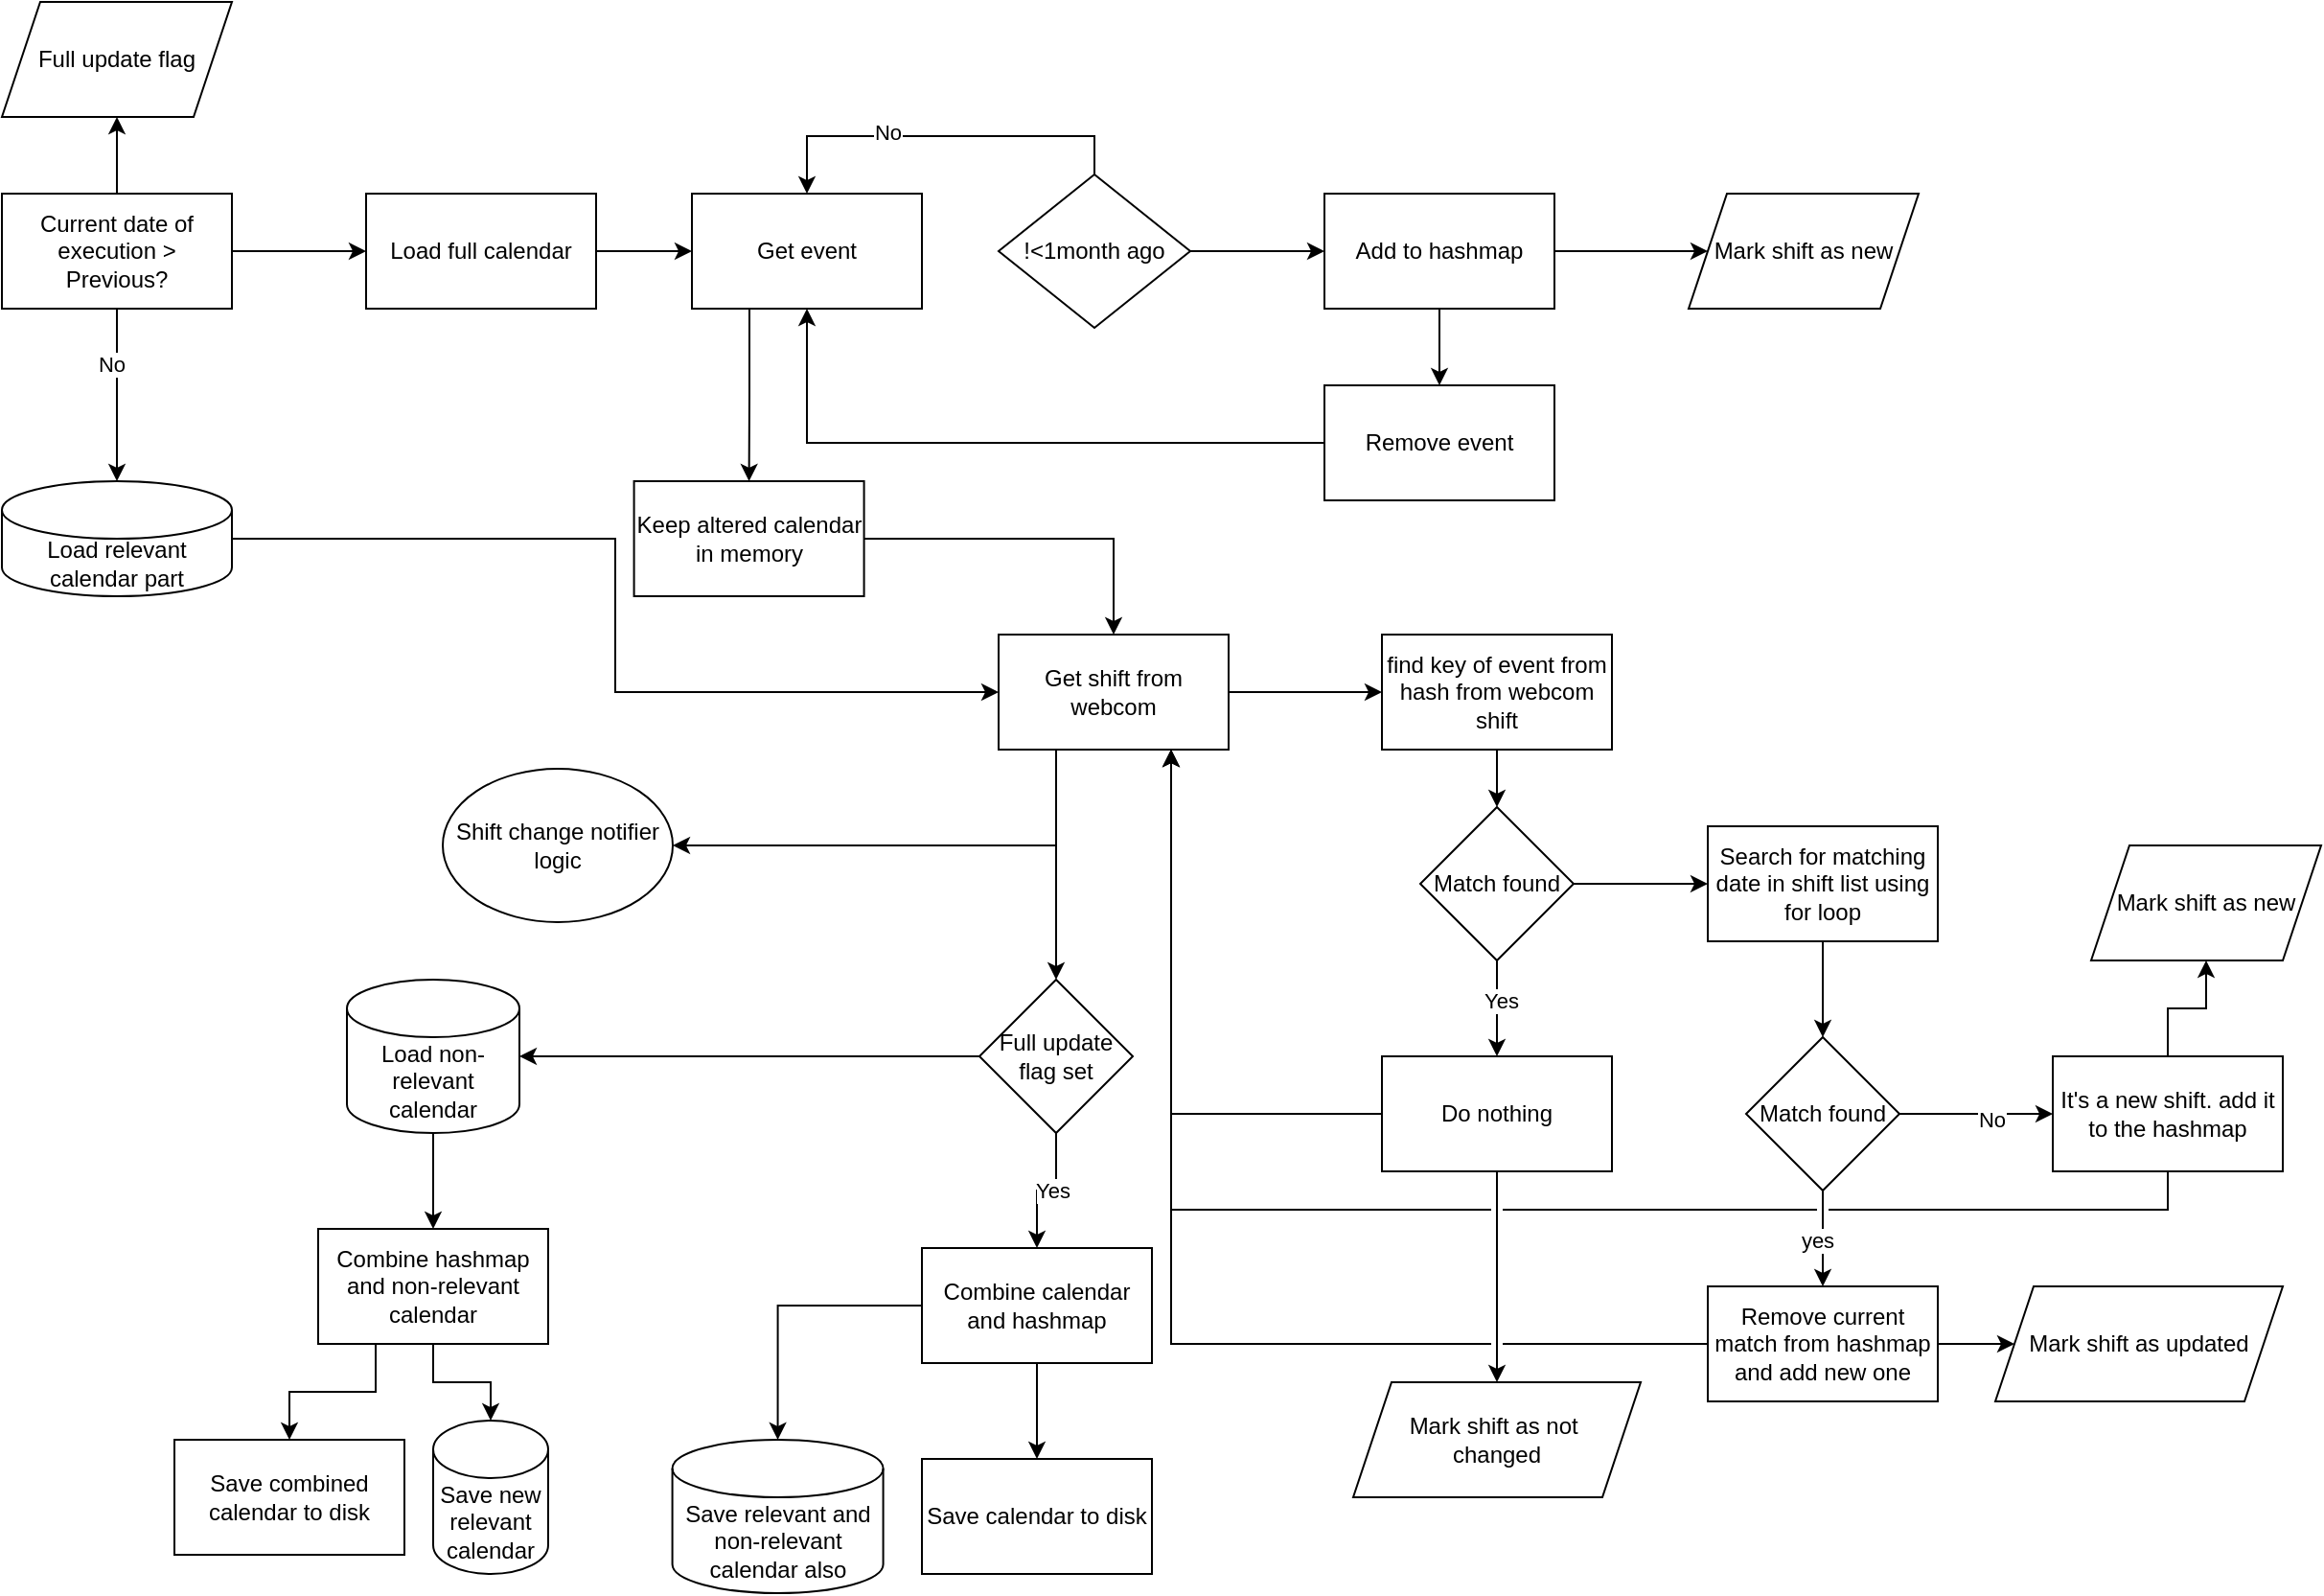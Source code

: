 <mxfile version="26.1.1">
  <diagram name="Pagina-1" id="-gbmmKOFgerlawYip4s0">
    <mxGraphModel dx="2261" dy="839" grid="1" gridSize="10" guides="1" tooltips="1" connect="1" arrows="1" fold="1" page="1" pageScale="1" pageWidth="827" pageHeight="1169" math="0" shadow="0">
      <root>
        <mxCell id="0" />
        <mxCell id="1" parent="0" />
        <mxCell id="T44ZDMxPfbIAiHcCGsCe-4" value="" style="edgeStyle=orthogonalEdgeStyle;rounded=0;orthogonalLoop=1;jettySize=auto;html=1;" edge="1" parent="1" source="T44ZDMxPfbIAiHcCGsCe-1" target="T44ZDMxPfbIAiHcCGsCe-3">
          <mxGeometry relative="1" as="geometry" />
        </mxCell>
        <mxCell id="T44ZDMxPfbIAiHcCGsCe-1" value="Load full calendar" style="rounded=0;whiteSpace=wrap;html=1;" vertex="1" parent="1">
          <mxGeometry x="110" y="310" width="120" height="60" as="geometry" />
        </mxCell>
        <mxCell id="T44ZDMxPfbIAiHcCGsCe-5" style="edgeStyle=orthogonalEdgeStyle;rounded=0;orthogonalLoop=1;jettySize=auto;html=1;exitX=0.5;exitY=0;exitDx=0;exitDy=0;entryX=0.5;entryY=0;entryDx=0;entryDy=0;" edge="1" parent="1" source="T44ZDMxPfbIAiHcCGsCe-2" target="T44ZDMxPfbIAiHcCGsCe-3">
          <mxGeometry relative="1" as="geometry" />
        </mxCell>
        <mxCell id="T44ZDMxPfbIAiHcCGsCe-6" value="No" style="edgeLabel;html=1;align=center;verticalAlign=middle;resizable=0;points=[];" vertex="1" connectable="0" parent="T44ZDMxPfbIAiHcCGsCe-5">
          <mxGeometry x="0.281" y="-2" relative="1" as="geometry">
            <mxPoint as="offset" />
          </mxGeometry>
        </mxCell>
        <mxCell id="T44ZDMxPfbIAiHcCGsCe-8" value="" style="edgeStyle=orthogonalEdgeStyle;rounded=0;orthogonalLoop=1;jettySize=auto;html=1;" edge="1" parent="1" source="T44ZDMxPfbIAiHcCGsCe-2" target="T44ZDMxPfbIAiHcCGsCe-7">
          <mxGeometry relative="1" as="geometry" />
        </mxCell>
        <mxCell id="T44ZDMxPfbIAiHcCGsCe-2" value="!&amp;lt;1month ago" style="rhombus;whiteSpace=wrap;html=1;" vertex="1" parent="1">
          <mxGeometry x="440" y="300" width="100" height="80" as="geometry" />
        </mxCell>
        <mxCell id="T44ZDMxPfbIAiHcCGsCe-13" style="edgeStyle=orthogonalEdgeStyle;rounded=0;orthogonalLoop=1;jettySize=auto;html=1;exitX=0.25;exitY=1;exitDx=0;exitDy=0;" edge="1" parent="1" source="T44ZDMxPfbIAiHcCGsCe-3" target="T44ZDMxPfbIAiHcCGsCe-14">
          <mxGeometry relative="1" as="geometry">
            <mxPoint x="309.788" y="470.0" as="targetPoint" />
          </mxGeometry>
        </mxCell>
        <mxCell id="T44ZDMxPfbIAiHcCGsCe-3" value="Get event" style="rounded=0;whiteSpace=wrap;html=1;" vertex="1" parent="1">
          <mxGeometry x="280" y="310" width="120" height="60" as="geometry" />
        </mxCell>
        <mxCell id="T44ZDMxPfbIAiHcCGsCe-11" value="" style="edgeStyle=orthogonalEdgeStyle;rounded=0;orthogonalLoop=1;jettySize=auto;html=1;" edge="1" parent="1" source="T44ZDMxPfbIAiHcCGsCe-7" target="T44ZDMxPfbIAiHcCGsCe-10">
          <mxGeometry relative="1" as="geometry" />
        </mxCell>
        <mxCell id="T44ZDMxPfbIAiHcCGsCe-77" value="" style="edgeStyle=orthogonalEdgeStyle;rounded=0;orthogonalLoop=1;jettySize=auto;html=1;" edge="1" parent="1" source="T44ZDMxPfbIAiHcCGsCe-7">
          <mxGeometry relative="1" as="geometry">
            <mxPoint x="810" y="340" as="targetPoint" />
          </mxGeometry>
        </mxCell>
        <mxCell id="T44ZDMxPfbIAiHcCGsCe-7" value="Add to hashmap" style="rounded=0;whiteSpace=wrap;html=1;" vertex="1" parent="1">
          <mxGeometry x="610" y="310" width="120" height="60" as="geometry" />
        </mxCell>
        <mxCell id="T44ZDMxPfbIAiHcCGsCe-12" style="edgeStyle=orthogonalEdgeStyle;rounded=0;orthogonalLoop=1;jettySize=auto;html=1;exitX=0;exitY=0.5;exitDx=0;exitDy=0;entryX=0.5;entryY=1;entryDx=0;entryDy=0;" edge="1" parent="1" source="T44ZDMxPfbIAiHcCGsCe-10" target="T44ZDMxPfbIAiHcCGsCe-3">
          <mxGeometry relative="1" as="geometry" />
        </mxCell>
        <mxCell id="T44ZDMxPfbIAiHcCGsCe-10" value="Remove event" style="rounded=0;whiteSpace=wrap;html=1;" vertex="1" parent="1">
          <mxGeometry x="610" y="410" width="120" height="60" as="geometry" />
        </mxCell>
        <mxCell id="T44ZDMxPfbIAiHcCGsCe-16" value="" style="edgeStyle=orthogonalEdgeStyle;rounded=0;orthogonalLoop=1;jettySize=auto;html=1;" edge="1" parent="1" source="T44ZDMxPfbIAiHcCGsCe-14" target="T44ZDMxPfbIAiHcCGsCe-15">
          <mxGeometry relative="1" as="geometry" />
        </mxCell>
        <mxCell id="T44ZDMxPfbIAiHcCGsCe-14" value="Keep altered calendar in memory" style="rounded=0;whiteSpace=wrap;html=1;" vertex="1" parent="1">
          <mxGeometry x="249.788" y="460.0" width="120" height="60" as="geometry" />
        </mxCell>
        <mxCell id="T44ZDMxPfbIAiHcCGsCe-18" value="" style="edgeStyle=orthogonalEdgeStyle;rounded=0;orthogonalLoop=1;jettySize=auto;html=1;" edge="1" parent="1" source="T44ZDMxPfbIAiHcCGsCe-15" target="T44ZDMxPfbIAiHcCGsCe-17">
          <mxGeometry relative="1" as="geometry" />
        </mxCell>
        <mxCell id="T44ZDMxPfbIAiHcCGsCe-83" style="edgeStyle=orthogonalEdgeStyle;rounded=0;orthogonalLoop=1;jettySize=auto;html=1;exitX=0.25;exitY=1;exitDx=0;exitDy=0;entryX=1;entryY=0.5;entryDx=0;entryDy=0;" edge="1" parent="1" source="T44ZDMxPfbIAiHcCGsCe-15" target="T44ZDMxPfbIAiHcCGsCe-82">
          <mxGeometry relative="1" as="geometry" />
        </mxCell>
        <mxCell id="T44ZDMxPfbIAiHcCGsCe-84" style="edgeStyle=orthogonalEdgeStyle;rounded=0;orthogonalLoop=1;jettySize=auto;html=1;exitX=0.25;exitY=1;exitDx=0;exitDy=0;entryX=0.5;entryY=0;entryDx=0;entryDy=0;" edge="1" parent="1" source="T44ZDMxPfbIAiHcCGsCe-15" target="T44ZDMxPfbIAiHcCGsCe-49">
          <mxGeometry relative="1" as="geometry" />
        </mxCell>
        <mxCell id="T44ZDMxPfbIAiHcCGsCe-15" value="Get shift from webcom" style="whiteSpace=wrap;html=1;rounded=0;" vertex="1" parent="1">
          <mxGeometry x="439.998" y="540.0" width="120" height="60" as="geometry" />
        </mxCell>
        <mxCell id="T44ZDMxPfbIAiHcCGsCe-20" value="" style="edgeStyle=orthogonalEdgeStyle;rounded=0;orthogonalLoop=1;jettySize=auto;html=1;" edge="1" parent="1" source="T44ZDMxPfbIAiHcCGsCe-17" target="T44ZDMxPfbIAiHcCGsCe-19">
          <mxGeometry relative="1" as="geometry" />
        </mxCell>
        <mxCell id="T44ZDMxPfbIAiHcCGsCe-17" value="find key of event from hash from webcom shift" style="rounded=0;whiteSpace=wrap;html=1;" vertex="1" parent="1">
          <mxGeometry x="640" y="540" width="120" height="60" as="geometry" />
        </mxCell>
        <mxCell id="T44ZDMxPfbIAiHcCGsCe-22" value="" style="edgeStyle=orthogonalEdgeStyle;rounded=0;orthogonalLoop=1;jettySize=auto;html=1;" edge="1" parent="1" source="T44ZDMxPfbIAiHcCGsCe-19" target="T44ZDMxPfbIAiHcCGsCe-21">
          <mxGeometry relative="1" as="geometry" />
        </mxCell>
        <mxCell id="T44ZDMxPfbIAiHcCGsCe-24" value="Yes" style="edgeLabel;html=1;align=center;verticalAlign=middle;resizable=0;points=[];" vertex="1" connectable="0" parent="T44ZDMxPfbIAiHcCGsCe-22">
          <mxGeometry x="-0.169" y="2" relative="1" as="geometry">
            <mxPoint as="offset" />
          </mxGeometry>
        </mxCell>
        <mxCell id="T44ZDMxPfbIAiHcCGsCe-26" value="" style="edgeStyle=orthogonalEdgeStyle;rounded=0;orthogonalLoop=1;jettySize=auto;html=1;" edge="1" parent="1" source="T44ZDMxPfbIAiHcCGsCe-19" target="T44ZDMxPfbIAiHcCGsCe-25">
          <mxGeometry relative="1" as="geometry" />
        </mxCell>
        <mxCell id="T44ZDMxPfbIAiHcCGsCe-19" value="Match found" style="rhombus;whiteSpace=wrap;html=1;" vertex="1" parent="1">
          <mxGeometry x="660" y="630" width="80" height="80" as="geometry" />
        </mxCell>
        <mxCell id="T44ZDMxPfbIAiHcCGsCe-23" style="edgeStyle=orthogonalEdgeStyle;rounded=0;orthogonalLoop=1;jettySize=auto;html=1;exitX=0;exitY=0.5;exitDx=0;exitDy=0;entryX=0.75;entryY=1;entryDx=0;entryDy=0;" edge="1" parent="1" source="T44ZDMxPfbIAiHcCGsCe-21" target="T44ZDMxPfbIAiHcCGsCe-15">
          <mxGeometry relative="1" as="geometry" />
        </mxCell>
        <mxCell id="T44ZDMxPfbIAiHcCGsCe-73" value="" style="edgeStyle=orthogonalEdgeStyle;rounded=0;orthogonalLoop=1;jettySize=auto;html=1;" edge="1" parent="1" source="T44ZDMxPfbIAiHcCGsCe-21" target="T44ZDMxPfbIAiHcCGsCe-72">
          <mxGeometry relative="1" as="geometry" />
        </mxCell>
        <mxCell id="T44ZDMxPfbIAiHcCGsCe-21" value="Do nothing" style="rounded=0;whiteSpace=wrap;html=1;" vertex="1" parent="1">
          <mxGeometry x="640" y="760" width="120" height="60" as="geometry" />
        </mxCell>
        <mxCell id="T44ZDMxPfbIAiHcCGsCe-28" value="" style="edgeStyle=orthogonalEdgeStyle;rounded=0;orthogonalLoop=1;jettySize=auto;html=1;" edge="1" parent="1" source="T44ZDMxPfbIAiHcCGsCe-25" target="T44ZDMxPfbIAiHcCGsCe-27">
          <mxGeometry relative="1" as="geometry" />
        </mxCell>
        <mxCell id="T44ZDMxPfbIAiHcCGsCe-25" value="Search for matching date in shift list using for loop" style="rounded=0;whiteSpace=wrap;html=1;" vertex="1" parent="1">
          <mxGeometry x="810" y="640" width="120" height="60" as="geometry" />
        </mxCell>
        <mxCell id="T44ZDMxPfbIAiHcCGsCe-30" value="" style="edgeStyle=orthogonalEdgeStyle;rounded=0;orthogonalLoop=1;jettySize=auto;html=1;" edge="1" parent="1" source="T44ZDMxPfbIAiHcCGsCe-27" target="T44ZDMxPfbIAiHcCGsCe-29">
          <mxGeometry relative="1" as="geometry" />
        </mxCell>
        <mxCell id="T44ZDMxPfbIAiHcCGsCe-31" value="No" style="edgeLabel;html=1;align=center;verticalAlign=middle;resizable=0;points=[];" vertex="1" connectable="0" parent="T44ZDMxPfbIAiHcCGsCe-30">
          <mxGeometry x="0.192" y="-3" relative="1" as="geometry">
            <mxPoint as="offset" />
          </mxGeometry>
        </mxCell>
        <mxCell id="T44ZDMxPfbIAiHcCGsCe-34" value="" style="edgeStyle=orthogonalEdgeStyle;rounded=0;orthogonalLoop=1;jettySize=auto;html=1;" edge="1" parent="1" source="T44ZDMxPfbIAiHcCGsCe-27" target="T44ZDMxPfbIAiHcCGsCe-33">
          <mxGeometry relative="1" as="geometry" />
        </mxCell>
        <mxCell id="T44ZDMxPfbIAiHcCGsCe-35" value="yes" style="edgeLabel;html=1;align=center;verticalAlign=middle;resizable=0;points=[];" vertex="1" connectable="0" parent="T44ZDMxPfbIAiHcCGsCe-34">
          <mxGeometry x="0.025" y="-3" relative="1" as="geometry">
            <mxPoint as="offset" />
          </mxGeometry>
        </mxCell>
        <mxCell id="T44ZDMxPfbIAiHcCGsCe-27" value="Match found" style="rhombus;whiteSpace=wrap;html=1;" vertex="1" parent="1">
          <mxGeometry x="830" y="750" width="80" height="80" as="geometry" />
        </mxCell>
        <mxCell id="T44ZDMxPfbIAiHcCGsCe-32" style="edgeStyle=orthogonalEdgeStyle;rounded=0;orthogonalLoop=1;jettySize=auto;html=1;exitX=0.5;exitY=1;exitDx=0;exitDy=0;entryX=0.75;entryY=1;entryDx=0;entryDy=0;jumpStyle=gap;" edge="1" parent="1" source="T44ZDMxPfbIAiHcCGsCe-29" target="T44ZDMxPfbIAiHcCGsCe-15">
          <mxGeometry relative="1" as="geometry" />
        </mxCell>
        <mxCell id="T44ZDMxPfbIAiHcCGsCe-67" value="" style="edgeStyle=orthogonalEdgeStyle;rounded=0;orthogonalLoop=1;jettySize=auto;html=1;" edge="1" parent="1" source="T44ZDMxPfbIAiHcCGsCe-29" target="T44ZDMxPfbIAiHcCGsCe-66">
          <mxGeometry relative="1" as="geometry" />
        </mxCell>
        <mxCell id="T44ZDMxPfbIAiHcCGsCe-29" value="It&#39;s a new shift. add it to the hashmap" style="rounded=0;whiteSpace=wrap;html=1;" vertex="1" parent="1">
          <mxGeometry x="990" y="760" width="120" height="60" as="geometry" />
        </mxCell>
        <mxCell id="T44ZDMxPfbIAiHcCGsCe-36" style="edgeStyle=orthogonalEdgeStyle;rounded=0;orthogonalLoop=1;jettySize=auto;html=1;exitX=0;exitY=0.5;exitDx=0;exitDy=0;entryX=0.75;entryY=1;entryDx=0;entryDy=0;jumpStyle=gap;" edge="1" parent="1" source="T44ZDMxPfbIAiHcCGsCe-33" target="T44ZDMxPfbIAiHcCGsCe-15">
          <mxGeometry relative="1" as="geometry" />
        </mxCell>
        <mxCell id="T44ZDMxPfbIAiHcCGsCe-71" value="" style="edgeStyle=orthogonalEdgeStyle;rounded=0;orthogonalLoop=1;jettySize=auto;html=1;" edge="1" parent="1" source="T44ZDMxPfbIAiHcCGsCe-33" target="T44ZDMxPfbIAiHcCGsCe-70">
          <mxGeometry relative="1" as="geometry" />
        </mxCell>
        <mxCell id="T44ZDMxPfbIAiHcCGsCe-33" value="Remove current match from hashmap and add new one" style="rounded=0;whiteSpace=wrap;html=1;" vertex="1" parent="1">
          <mxGeometry x="810" y="880" width="120" height="60" as="geometry" />
        </mxCell>
        <mxCell id="T44ZDMxPfbIAiHcCGsCe-40" value="" style="edgeStyle=orthogonalEdgeStyle;rounded=0;orthogonalLoop=1;jettySize=auto;html=1;" edge="1" parent="1" source="T44ZDMxPfbIAiHcCGsCe-37" target="T44ZDMxPfbIAiHcCGsCe-38">
          <mxGeometry relative="1" as="geometry" />
        </mxCell>
        <mxCell id="T44ZDMxPfbIAiHcCGsCe-37" value="Combine calendar and hashmap" style="rounded=0;whiteSpace=wrap;html=1;" vertex="1" parent="1">
          <mxGeometry x="400" y="860" width="120" height="60" as="geometry" />
        </mxCell>
        <mxCell id="T44ZDMxPfbIAiHcCGsCe-38" value="Save calendar to disk" style="rounded=0;whiteSpace=wrap;html=1;" vertex="1" parent="1">
          <mxGeometry x="400" y="970" width="120" height="60" as="geometry" />
        </mxCell>
        <mxCell id="T44ZDMxPfbIAiHcCGsCe-44" style="edgeStyle=orthogonalEdgeStyle;rounded=0;orthogonalLoop=1;jettySize=auto;html=1;exitX=1;exitY=0.5;exitDx=0;exitDy=0;entryX=0;entryY=0.5;entryDx=0;entryDy=0;" edge="1" parent="1" source="T44ZDMxPfbIAiHcCGsCe-43" target="T44ZDMxPfbIAiHcCGsCe-1">
          <mxGeometry relative="1" as="geometry" />
        </mxCell>
        <mxCell id="T44ZDMxPfbIAiHcCGsCe-51" value="" style="edgeStyle=orthogonalEdgeStyle;rounded=0;orthogonalLoop=1;jettySize=auto;html=1;" edge="1" parent="1" source="T44ZDMxPfbIAiHcCGsCe-43" target="T44ZDMxPfbIAiHcCGsCe-50">
          <mxGeometry relative="1" as="geometry" />
        </mxCell>
        <mxCell id="T44ZDMxPfbIAiHcCGsCe-43" value="Current date of execution &amp;gt; Previous?" style="rounded=0;whiteSpace=wrap;html=1;" vertex="1" parent="1">
          <mxGeometry x="-80" y="310" width="120" height="60" as="geometry" />
        </mxCell>
        <mxCell id="T44ZDMxPfbIAiHcCGsCe-48" style="edgeStyle=orthogonalEdgeStyle;rounded=0;orthogonalLoop=1;jettySize=auto;html=1;exitX=1;exitY=0.5;exitDx=0;exitDy=0;exitPerimeter=0;entryX=0;entryY=0.5;entryDx=0;entryDy=0;" edge="1" parent="1" source="T44ZDMxPfbIAiHcCGsCe-45" target="T44ZDMxPfbIAiHcCGsCe-15">
          <mxGeometry relative="1" as="geometry" />
        </mxCell>
        <mxCell id="T44ZDMxPfbIAiHcCGsCe-45" value="Load relevant calendar part" style="rounded=0;whiteSpace=wrap;html=1;shape=cylinder3;boundedLbl=1;backgroundOutline=1;size=15;" vertex="1" parent="1">
          <mxGeometry x="-80" y="460" width="120" height="60" as="geometry" />
        </mxCell>
        <mxCell id="T44ZDMxPfbIAiHcCGsCe-46" style="edgeStyle=orthogonalEdgeStyle;rounded=0;orthogonalLoop=1;jettySize=auto;html=1;exitX=0.5;exitY=1;exitDx=0;exitDy=0;entryX=0.5;entryY=0;entryDx=0;entryDy=0;entryPerimeter=0;" edge="1" parent="1" source="T44ZDMxPfbIAiHcCGsCe-43" target="T44ZDMxPfbIAiHcCGsCe-45">
          <mxGeometry relative="1" as="geometry" />
        </mxCell>
        <mxCell id="T44ZDMxPfbIAiHcCGsCe-52" value="No" style="edgeLabel;html=1;align=center;verticalAlign=middle;resizable=0;points=[];" vertex="1" connectable="0" parent="T44ZDMxPfbIAiHcCGsCe-46">
          <mxGeometry x="-0.356" y="-3" relative="1" as="geometry">
            <mxPoint as="offset" />
          </mxGeometry>
        </mxCell>
        <mxCell id="T44ZDMxPfbIAiHcCGsCe-53" value="" style="edgeStyle=orthogonalEdgeStyle;rounded=0;orthogonalLoop=1;jettySize=auto;html=1;" edge="1" parent="1" source="T44ZDMxPfbIAiHcCGsCe-49" target="T44ZDMxPfbIAiHcCGsCe-37">
          <mxGeometry relative="1" as="geometry" />
        </mxCell>
        <mxCell id="T44ZDMxPfbIAiHcCGsCe-54" value="Yes" style="edgeLabel;html=1;align=center;verticalAlign=middle;resizable=0;points=[];" vertex="1" connectable="0" parent="T44ZDMxPfbIAiHcCGsCe-53">
          <mxGeometry x="-0.07" relative="1" as="geometry">
            <mxPoint as="offset" />
          </mxGeometry>
        </mxCell>
        <mxCell id="T44ZDMxPfbIAiHcCGsCe-49" value="Full update flag set" style="rhombus;whiteSpace=wrap;html=1;" vertex="1" parent="1">
          <mxGeometry x="430" y="720" width="80" height="80" as="geometry" />
        </mxCell>
        <mxCell id="T44ZDMxPfbIAiHcCGsCe-50" value="Full update flag" style="shape=parallelogram;perimeter=parallelogramPerimeter;whiteSpace=wrap;html=1;fixedSize=1;" vertex="1" parent="1">
          <mxGeometry x="-80" y="210" width="120" height="60" as="geometry" />
        </mxCell>
        <mxCell id="T44ZDMxPfbIAiHcCGsCe-61" value="" style="edgeStyle=orthogonalEdgeStyle;rounded=0;orthogonalLoop=1;jettySize=auto;html=1;" edge="1" parent="1" source="T44ZDMxPfbIAiHcCGsCe-56" target="T44ZDMxPfbIAiHcCGsCe-60">
          <mxGeometry relative="1" as="geometry" />
        </mxCell>
        <mxCell id="T44ZDMxPfbIAiHcCGsCe-56" value="Load non-relevant calendar" style="shape=cylinder3;whiteSpace=wrap;html=1;boundedLbl=1;backgroundOutline=1;size=15;" vertex="1" parent="1">
          <mxGeometry x="100" y="720" width="90" height="80" as="geometry" />
        </mxCell>
        <mxCell id="T44ZDMxPfbIAiHcCGsCe-57" style="edgeStyle=orthogonalEdgeStyle;rounded=0;orthogonalLoop=1;jettySize=auto;html=1;exitX=0;exitY=0.5;exitDx=0;exitDy=0;entryX=1;entryY=0.5;entryDx=0;entryDy=0;entryPerimeter=0;" edge="1" parent="1" source="T44ZDMxPfbIAiHcCGsCe-49" target="T44ZDMxPfbIAiHcCGsCe-56">
          <mxGeometry relative="1" as="geometry" />
        </mxCell>
        <mxCell id="T44ZDMxPfbIAiHcCGsCe-58" value="Save relevant and non-relevant calendar also" style="shape=cylinder3;whiteSpace=wrap;html=1;boundedLbl=1;backgroundOutline=1;size=15;" vertex="1" parent="1">
          <mxGeometry x="269.79" y="960" width="110" height="80" as="geometry" />
        </mxCell>
        <mxCell id="T44ZDMxPfbIAiHcCGsCe-59" style="edgeStyle=orthogonalEdgeStyle;rounded=0;orthogonalLoop=1;jettySize=auto;html=1;exitX=0;exitY=0.5;exitDx=0;exitDy=0;entryX=0.5;entryY=0;entryDx=0;entryDy=0;entryPerimeter=0;" edge="1" parent="1" source="T44ZDMxPfbIAiHcCGsCe-37" target="T44ZDMxPfbIAiHcCGsCe-58">
          <mxGeometry relative="1" as="geometry" />
        </mxCell>
        <mxCell id="T44ZDMxPfbIAiHcCGsCe-63" value="" style="edgeStyle=orthogonalEdgeStyle;rounded=0;orthogonalLoop=1;jettySize=auto;html=1;" edge="1" parent="1" source="T44ZDMxPfbIAiHcCGsCe-60" target="T44ZDMxPfbIAiHcCGsCe-62">
          <mxGeometry relative="1" as="geometry" />
        </mxCell>
        <mxCell id="T44ZDMxPfbIAiHcCGsCe-65" style="edgeStyle=orthogonalEdgeStyle;rounded=0;orthogonalLoop=1;jettySize=auto;html=1;exitX=0.25;exitY=1;exitDx=0;exitDy=0;entryX=0.5;entryY=0;entryDx=0;entryDy=0;" edge="1" parent="1" source="T44ZDMxPfbIAiHcCGsCe-60" target="T44ZDMxPfbIAiHcCGsCe-64">
          <mxGeometry relative="1" as="geometry" />
        </mxCell>
        <mxCell id="T44ZDMxPfbIAiHcCGsCe-60" value="Combine hashmap and non-relevant calendar" style="rounded=0;whiteSpace=wrap;html=1;" vertex="1" parent="1">
          <mxGeometry x="85" y="850" width="120" height="60" as="geometry" />
        </mxCell>
        <mxCell id="T44ZDMxPfbIAiHcCGsCe-62" value="Save new relevant calendar" style="shape=cylinder3;whiteSpace=wrap;html=1;boundedLbl=1;backgroundOutline=1;size=15;" vertex="1" parent="1">
          <mxGeometry x="145" y="950" width="60" height="80" as="geometry" />
        </mxCell>
        <mxCell id="T44ZDMxPfbIAiHcCGsCe-64" value="Save combined calendar to disk" style="rounded=0;whiteSpace=wrap;html=1;" vertex="1" parent="1">
          <mxGeometry x="10" y="960" width="120" height="60" as="geometry" />
        </mxCell>
        <mxCell id="T44ZDMxPfbIAiHcCGsCe-66" value="Mark shift as new" style="shape=parallelogram;perimeter=parallelogramPerimeter;whiteSpace=wrap;html=1;fixedSize=1;" vertex="1" parent="1">
          <mxGeometry x="1010" y="650" width="120" height="60" as="geometry" />
        </mxCell>
        <mxCell id="T44ZDMxPfbIAiHcCGsCe-70" value="Mark shift as updated" style="shape=parallelogram;perimeter=parallelogramPerimeter;whiteSpace=wrap;html=1;fixedSize=1;" vertex="1" parent="1">
          <mxGeometry x="960" y="880" width="150" height="60" as="geometry" />
        </mxCell>
        <mxCell id="T44ZDMxPfbIAiHcCGsCe-72" value="Mark shift as not&amp;nbsp;&lt;div&gt;changed&lt;/div&gt;" style="shape=parallelogram;perimeter=parallelogramPerimeter;whiteSpace=wrap;html=1;fixedSize=1;" vertex="1" parent="1">
          <mxGeometry x="625" y="930" width="150" height="60" as="geometry" />
        </mxCell>
        <mxCell id="T44ZDMxPfbIAiHcCGsCe-78" value="Mark shift as new" style="shape=parallelogram;perimeter=parallelogramPerimeter;whiteSpace=wrap;html=1;fixedSize=1;" vertex="1" parent="1">
          <mxGeometry x="800" y="310" width="120" height="60" as="geometry" />
        </mxCell>
        <mxCell id="T44ZDMxPfbIAiHcCGsCe-82" value="Shift change notifier logic" style="ellipse;whiteSpace=wrap;html=1;" vertex="1" parent="1">
          <mxGeometry x="150" y="610" width="120" height="80" as="geometry" />
        </mxCell>
      </root>
    </mxGraphModel>
  </diagram>
</mxfile>
